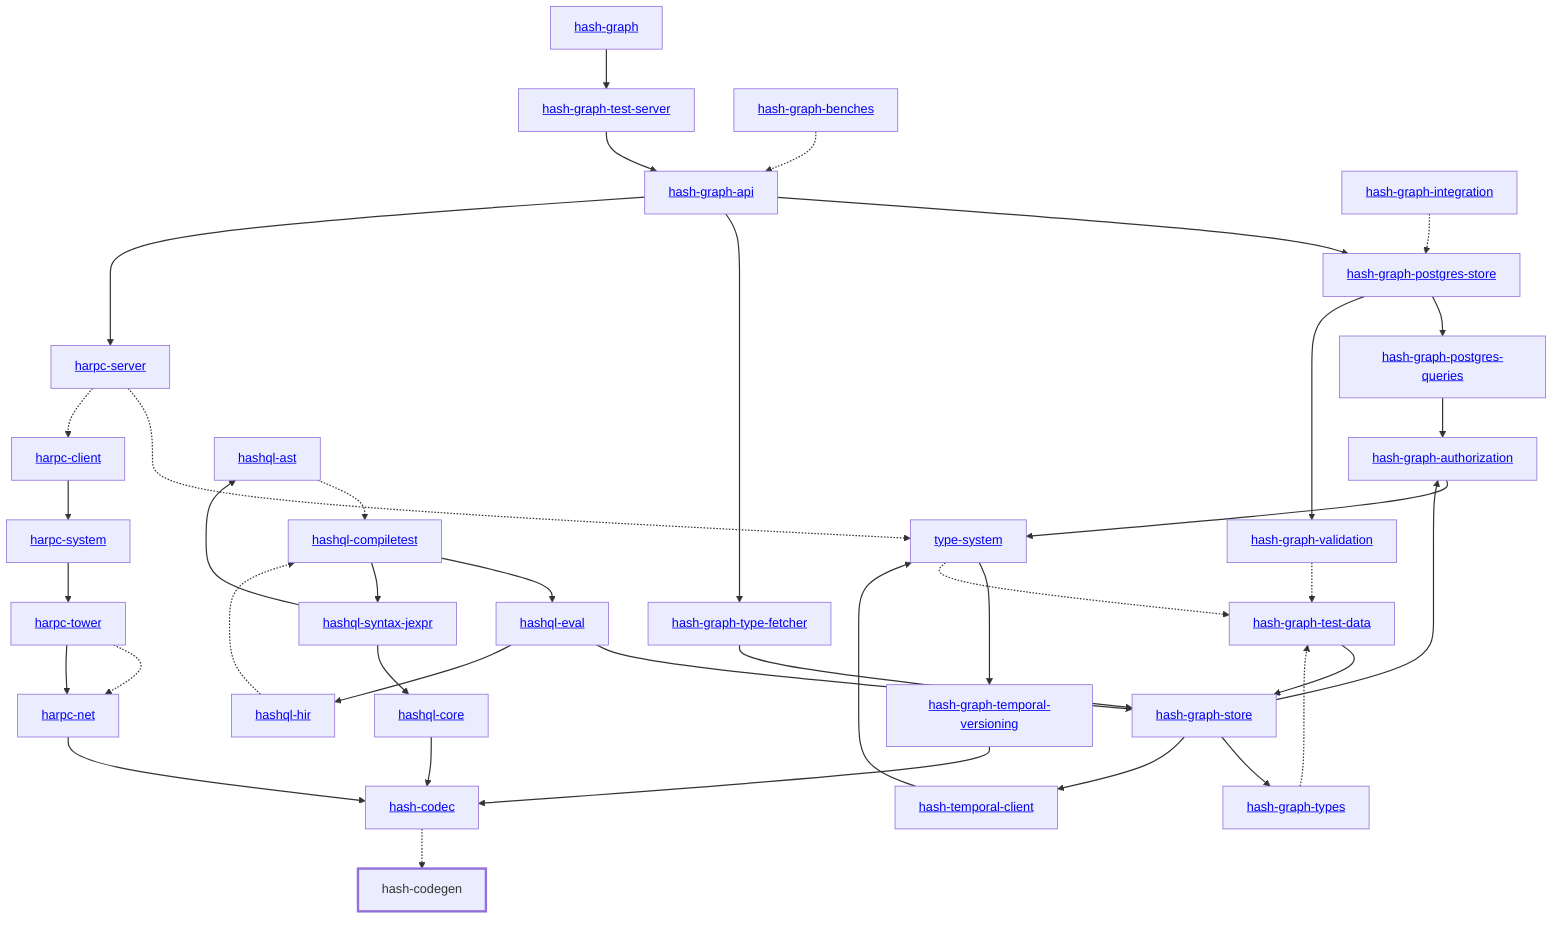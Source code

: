 graph TD
    linkStyle default stroke-width:1.5px
    classDef default stroke-width:1px
    classDef root stroke-width:3px
    classDef dev stroke-width:1px
    classDef build stroke-width:1px
    %% Legend
    %% --> : Normal dependency
    %% -.-> : Dev dependency
    %% ---> : Build dependency
    0[<a href="../hash_graph">hash-graph</a>]
    1[<a href="../type_system">type-system</a>]
    2[<a href="../hash_codec">hash-codec</a>]
    3[hash-codegen]
    class 3 root
    4[<a href="../hash_graph_api">hash-graph-api</a>]
    5[<a href="../hash_graph_authorization">hash-graph-authorization</a>]
    6[<a href="../hash_graph_postgres_queries">hash-graph-postgres-queries</a>]
    7[<a href="../hash_graph_postgres_store">hash-graph-postgres-store</a>]
    8[<a href="../hash_graph_store">hash-graph-store</a>]
    9[<a href="../hash_graph_temporal_versioning">hash-graph-temporal-versioning</a>]
    10[<a href="../hash_graph_test_server">hash-graph-test-server</a>]
    11[<a href="../hash_graph_type_fetcher">hash-graph-type-fetcher</a>]
    12[<a href="../hash_graph_types">hash-graph-types</a>]
    13[<a href="../hash_graph_validation">hash-graph-validation</a>]
    14[<a href="../harpc_client">harpc-client</a>]
    15[<a href="../harpc_net">harpc-net</a>]
    16[<a href="../harpc_server">harpc-server</a>]
    17[<a href="../harpc_system">harpc-system</a>]
    18[<a href="../harpc_tower">harpc-tower</a>]
    19[<a href="../hashql_ast">hashql-ast</a>]
    20[<a href="../hashql_compiletest">hashql-compiletest</a>]
    21[<a href="../hashql_core">hashql-core</a>]
    22[<a href="../hashql_eval">hashql-eval</a>]
    23[<a href="../hashql_hir">hashql-hir</a>]
    24[<a href="../hashql_syntax_jexpr">hashql-syntax-jexpr</a>]
    25[<a href="../hash_temporal_client">hash-temporal-client</a>]
    26[<a href="../hash_graph_benches">hash-graph-benches</a>]
    27[<a href="../hash_graph_integration">hash-graph-integration</a>]
    28[<a href="../hash_graph_test_data">hash-graph-test-data</a>]
    0 --> 10
    1 --> 9
    1 -.-> 28
    2 -.-> 3
    4 --> 7
    4 --> 11
    4 --> 16
    5 --> 1
    6 --> 5
    7 --> 6
    7 --> 13
    8 --> 5
    8 --> 12
    8 --> 25
    9 --> 2
    10 --> 4
    11 --> 8
    12 -.-> 28
    13 -.-> 28
    14 --> 17
    15 --> 2
    16 -.-> 1
    16 -.-> 14
    17 --> 18
    18 -.-> 15
    18 --> 15
    19 -.-> 20
    20 --> 22
    20 --> 24
    21 --> 2
    22 --> 8
    22 --> 23
    23 -.-> 20
    24 --> 19
    24 --> 21
    25 --> 1
    26 -.-> 4
    27 -.-> 7
    28 --> 8